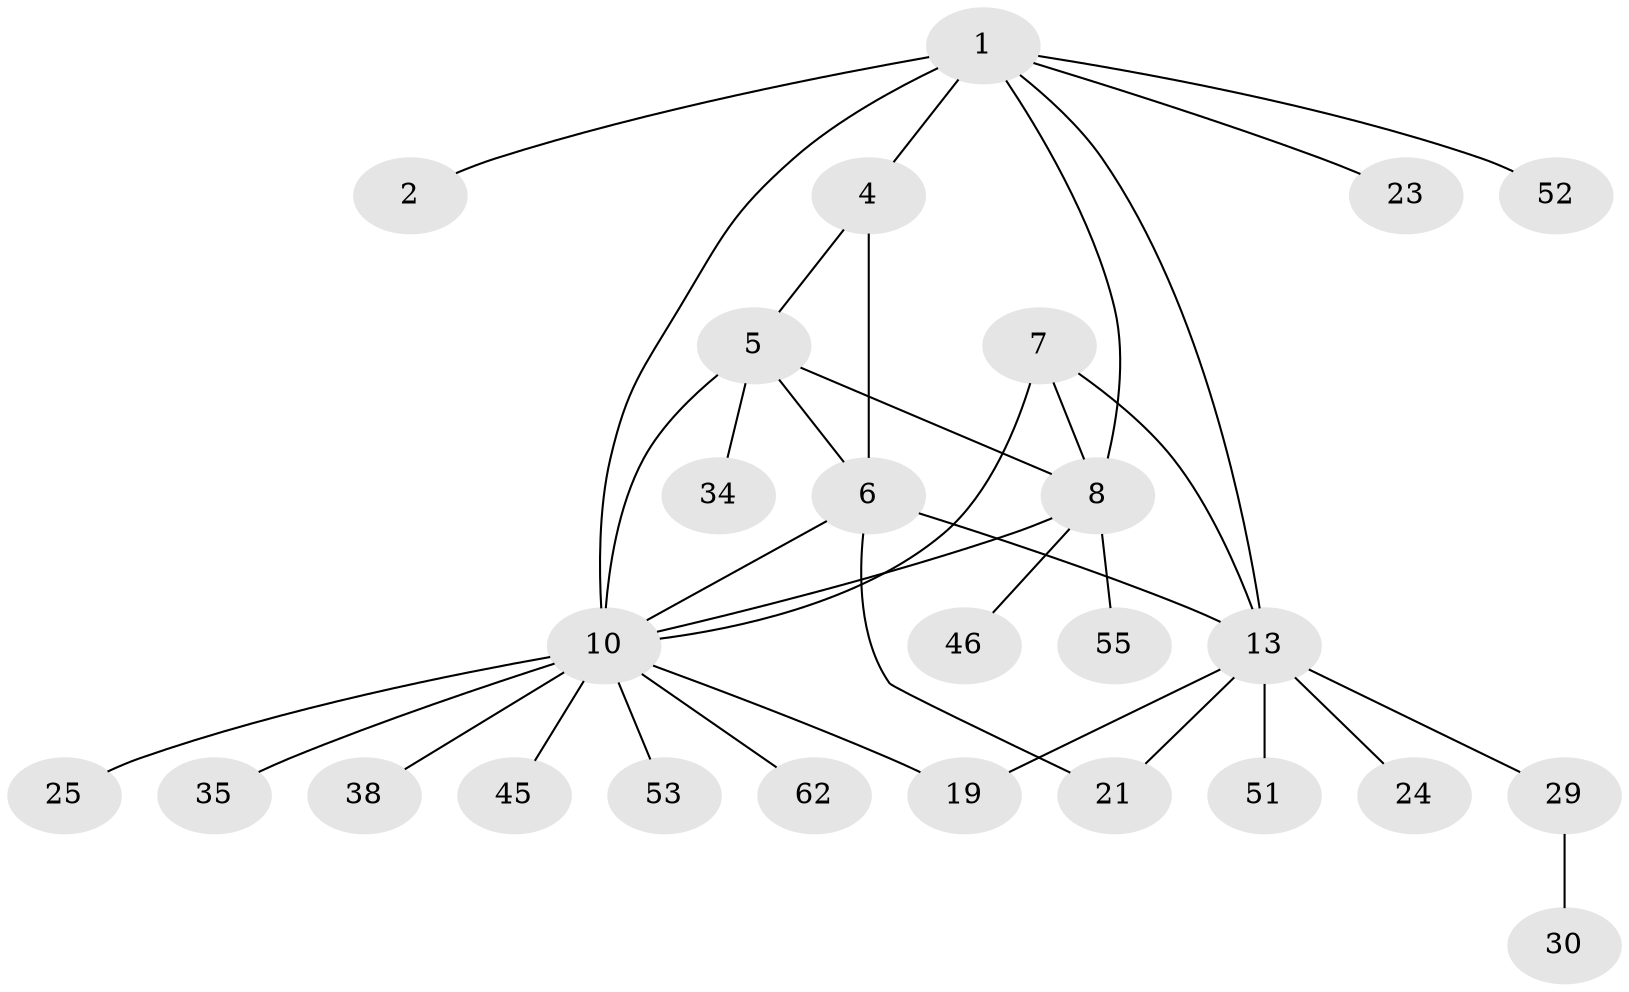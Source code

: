 // original degree distribution, {7: 0.045454545454545456, 2: 0.15151515151515152, 11: 0.015151515151515152, 6: 0.030303030303030304, 8: 0.030303030303030304, 5: 0.030303030303030304, 3: 0.045454545454545456, 9: 0.030303030303030304, 4: 0.030303030303030304, 1: 0.5909090909090909}
// Generated by graph-tools (version 1.1) at 2025/19/03/04/25 18:19:33]
// undirected, 26 vertices, 35 edges
graph export_dot {
graph [start="1"]
  node [color=gray90,style=filled];
  1 [super="+3+33"];
  2;
  4 [super="+26+65+39"];
  5 [super="+18+50+58+27"];
  6;
  7 [super="+15"];
  8 [super="+16+9+63+42+41"];
  10 [super="+11"];
  13 [super="+22+17+14"];
  19;
  21;
  23;
  24;
  25;
  29 [super="+49+48"];
  30;
  34;
  35;
  38;
  45;
  46;
  51;
  52;
  53;
  55;
  62;
  1 -- 2 [weight=2];
  1 -- 4;
  1 -- 23;
  1 -- 52;
  1 -- 10 [weight=2];
  1 -- 13;
  1 -- 8 [weight=2];
  4 -- 5;
  4 -- 6;
  5 -- 6;
  5 -- 8;
  5 -- 34;
  5 -- 10;
  6 -- 13;
  6 -- 21;
  6 -- 10;
  7 -- 8 [weight=3];
  7 -- 10;
  7 -- 13 [weight=2];
  8 -- 46;
  8 -- 55;
  8 -- 10;
  10 -- 45;
  10 -- 35;
  10 -- 38;
  10 -- 19;
  10 -- 53;
  10 -- 25;
  10 -- 62;
  13 -- 19;
  13 -- 21;
  13 -- 24;
  13 -- 29;
  13 -- 51;
  29 -- 30;
}
